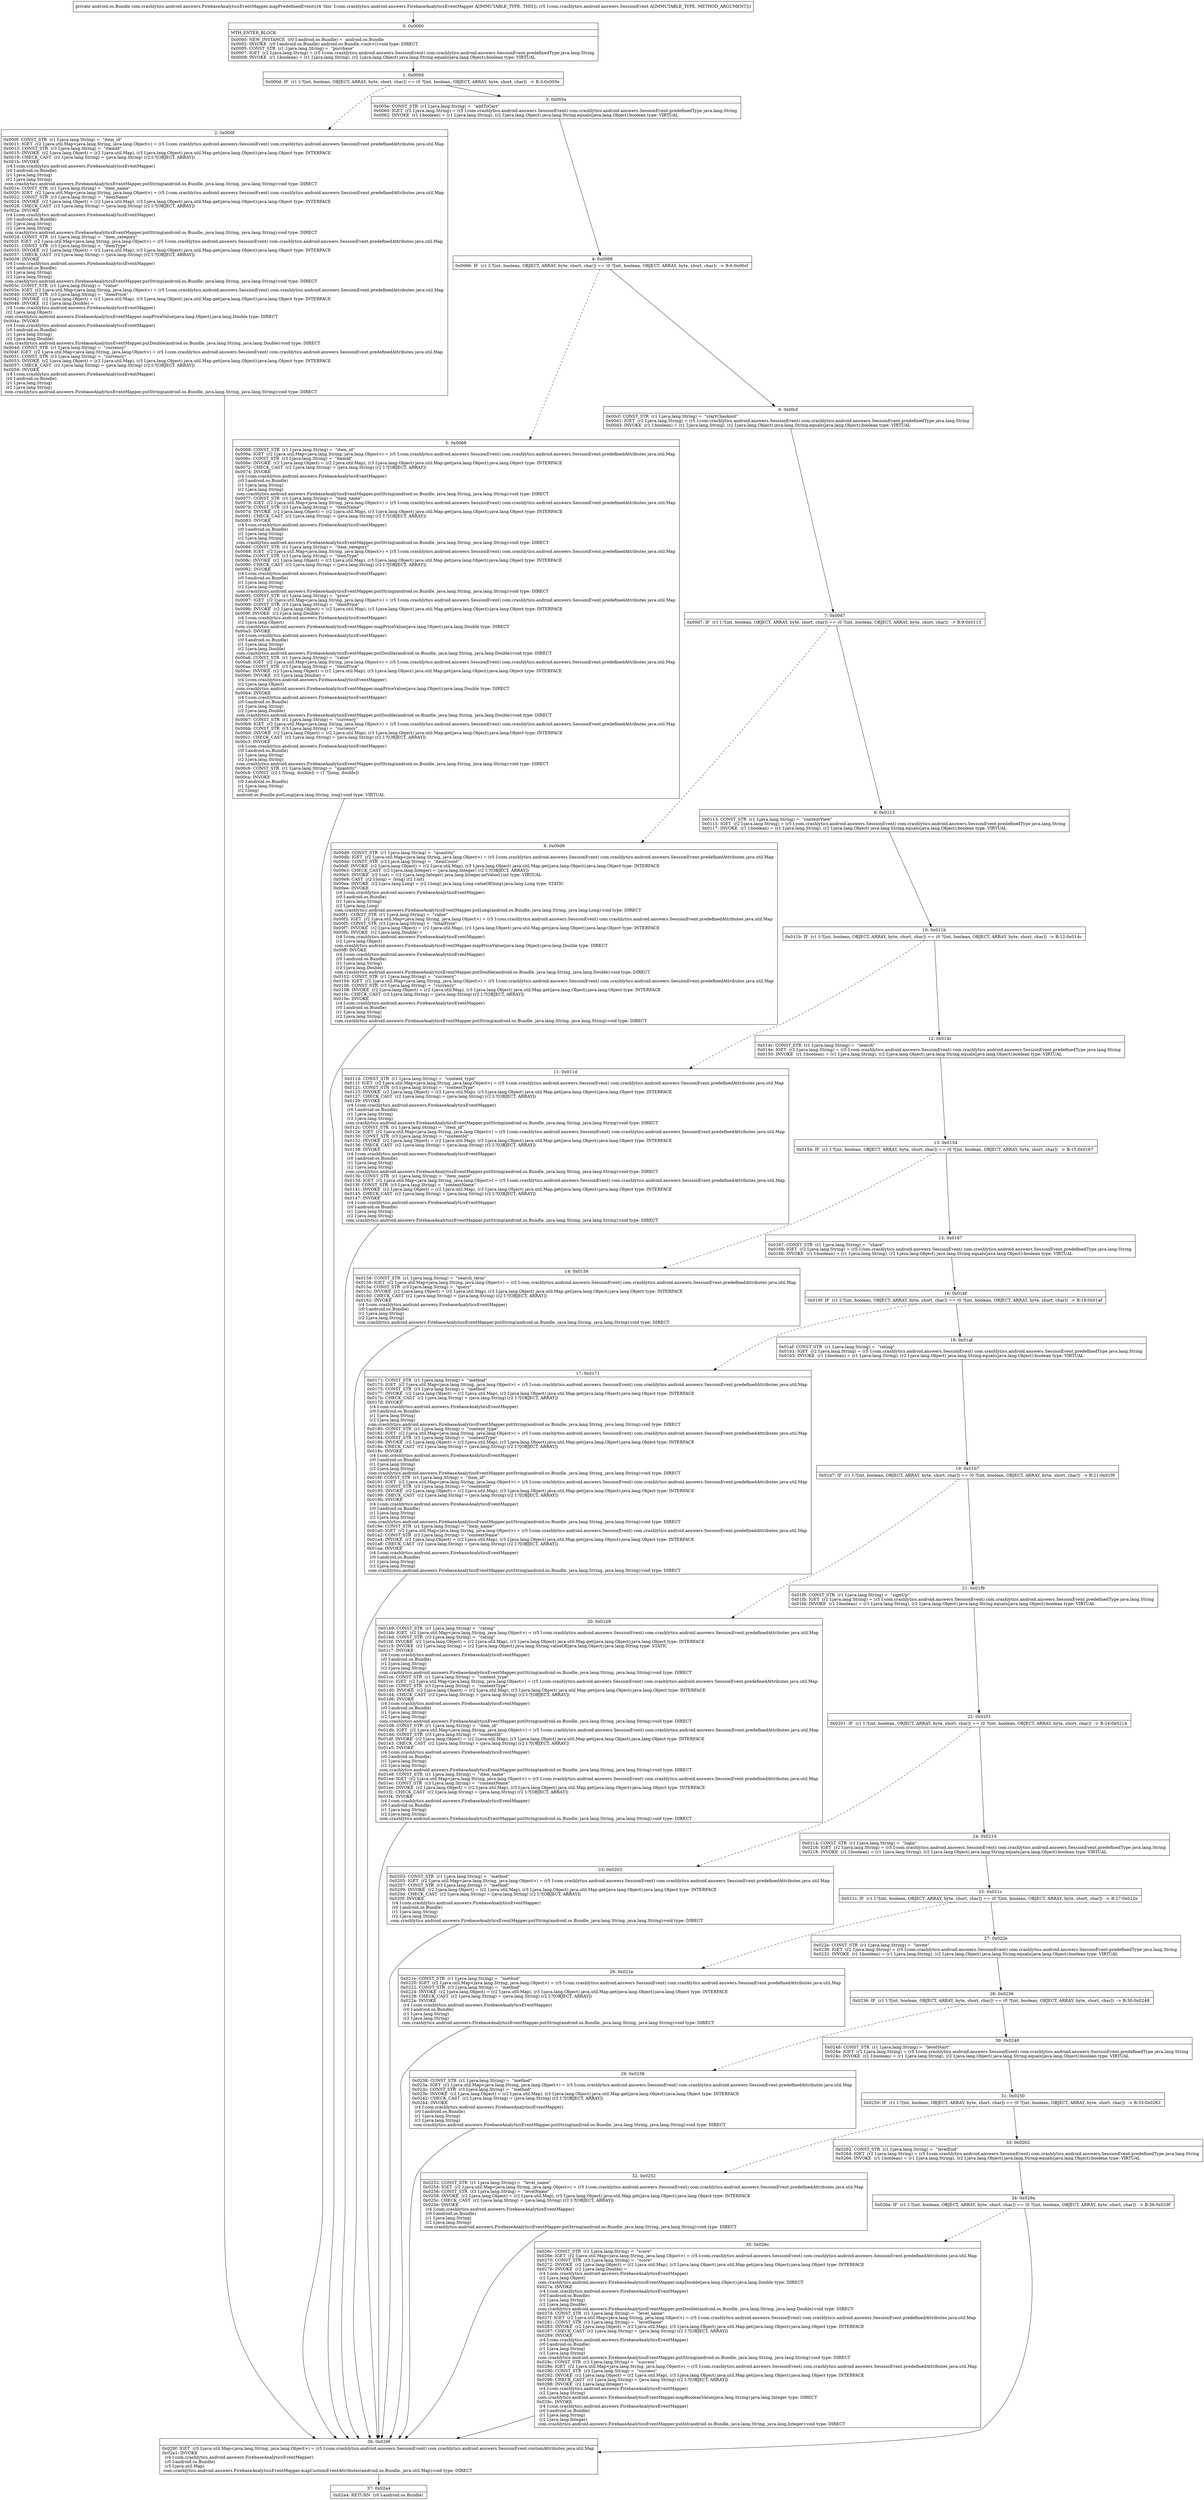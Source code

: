 digraph "CFG forcom.crashlytics.android.answers.FirebaseAnalyticsEventMapper.mapPredefinedEvent(Lcom\/crashlytics\/android\/answers\/SessionEvent;)Landroid\/os\/Bundle;" {
Node_0 [shape=record,label="{0\:\ 0x0000|MTH_ENTER_BLOCK\l|0x0000: NEW_INSTANCE  (r0 I:android.os.Bundle) =  android.os.Bundle \l0x0002: INVOKE  (r0 I:android.os.Bundle) android.os.Bundle.\<init\>():void type: DIRECT \l0x0005: CONST_STR  (r1 I:java.lang.String) =  \"purchase\" \l0x0007: IGET  (r2 I:java.lang.String) = (r5 I:com.crashlytics.android.answers.SessionEvent) com.crashlytics.android.answers.SessionEvent.predefinedType java.lang.String \l0x0009: INVOKE  (r1 I:boolean) = (r1 I:java.lang.String), (r2 I:java.lang.Object) java.lang.String.equals(java.lang.Object):boolean type: VIRTUAL \l}"];
Node_1 [shape=record,label="{1\:\ 0x000d|0x000d: IF  (r1 I:?[int, boolean, OBJECT, ARRAY, byte, short, char]) == (0 ?[int, boolean, OBJECT, ARRAY, byte, short, char])  \-\> B:3:0x005e \l}"];
Node_2 [shape=record,label="{2\:\ 0x000f|0x000f: CONST_STR  (r1 I:java.lang.String) =  \"item_id\" \l0x0011: IGET  (r2 I:java.util.Map\<java.lang.String, java.lang.Object\>) = (r5 I:com.crashlytics.android.answers.SessionEvent) com.crashlytics.android.answers.SessionEvent.predefinedAttributes java.util.Map \l0x0013: CONST_STR  (r3 I:java.lang.String) =  \"itemId\" \l0x0015: INVOKE  (r2 I:java.lang.Object) = (r2 I:java.util.Map), (r3 I:java.lang.Object) java.util.Map.get(java.lang.Object):java.lang.Object type: INTERFACE \l0x0019: CHECK_CAST  (r2 I:java.lang.String) = (java.lang.String) (r2 I:?[OBJECT, ARRAY]) \l0x001b: INVOKE  \l  (r4 I:com.crashlytics.android.answers.FirebaseAnalyticsEventMapper)\l  (r0 I:android.os.Bundle)\l  (r1 I:java.lang.String)\l  (r2 I:java.lang.String)\l com.crashlytics.android.answers.FirebaseAnalyticsEventMapper.putString(android.os.Bundle, java.lang.String, java.lang.String):void type: DIRECT \l0x001e: CONST_STR  (r1 I:java.lang.String) =  \"item_name\" \l0x0020: IGET  (r2 I:java.util.Map\<java.lang.String, java.lang.Object\>) = (r5 I:com.crashlytics.android.answers.SessionEvent) com.crashlytics.android.answers.SessionEvent.predefinedAttributes java.util.Map \l0x0022: CONST_STR  (r3 I:java.lang.String) =  \"itemName\" \l0x0024: INVOKE  (r2 I:java.lang.Object) = (r2 I:java.util.Map), (r3 I:java.lang.Object) java.util.Map.get(java.lang.Object):java.lang.Object type: INTERFACE \l0x0028: CHECK_CAST  (r2 I:java.lang.String) = (java.lang.String) (r2 I:?[OBJECT, ARRAY]) \l0x002a: INVOKE  \l  (r4 I:com.crashlytics.android.answers.FirebaseAnalyticsEventMapper)\l  (r0 I:android.os.Bundle)\l  (r1 I:java.lang.String)\l  (r2 I:java.lang.String)\l com.crashlytics.android.answers.FirebaseAnalyticsEventMapper.putString(android.os.Bundle, java.lang.String, java.lang.String):void type: DIRECT \l0x002d: CONST_STR  (r1 I:java.lang.String) =  \"item_category\" \l0x002f: IGET  (r2 I:java.util.Map\<java.lang.String, java.lang.Object\>) = (r5 I:com.crashlytics.android.answers.SessionEvent) com.crashlytics.android.answers.SessionEvent.predefinedAttributes java.util.Map \l0x0031: CONST_STR  (r3 I:java.lang.String) =  \"itemType\" \l0x0033: INVOKE  (r2 I:java.lang.Object) = (r2 I:java.util.Map), (r3 I:java.lang.Object) java.util.Map.get(java.lang.Object):java.lang.Object type: INTERFACE \l0x0037: CHECK_CAST  (r2 I:java.lang.String) = (java.lang.String) (r2 I:?[OBJECT, ARRAY]) \l0x0039: INVOKE  \l  (r4 I:com.crashlytics.android.answers.FirebaseAnalyticsEventMapper)\l  (r0 I:android.os.Bundle)\l  (r1 I:java.lang.String)\l  (r2 I:java.lang.String)\l com.crashlytics.android.answers.FirebaseAnalyticsEventMapper.putString(android.os.Bundle, java.lang.String, java.lang.String):void type: DIRECT \l0x003c: CONST_STR  (r1 I:java.lang.String) =  \"value\" \l0x003e: IGET  (r2 I:java.util.Map\<java.lang.String, java.lang.Object\>) = (r5 I:com.crashlytics.android.answers.SessionEvent) com.crashlytics.android.answers.SessionEvent.predefinedAttributes java.util.Map \l0x0040: CONST_STR  (r3 I:java.lang.String) =  \"itemPrice\" \l0x0042: INVOKE  (r2 I:java.lang.Object) = (r2 I:java.util.Map), (r3 I:java.lang.Object) java.util.Map.get(java.lang.Object):java.lang.Object type: INTERFACE \l0x0046: INVOKE  (r2 I:java.lang.Double) = \l  (r4 I:com.crashlytics.android.answers.FirebaseAnalyticsEventMapper)\l  (r2 I:java.lang.Object)\l com.crashlytics.android.answers.FirebaseAnalyticsEventMapper.mapPriceValue(java.lang.Object):java.lang.Double type: DIRECT \l0x004a: INVOKE  \l  (r4 I:com.crashlytics.android.answers.FirebaseAnalyticsEventMapper)\l  (r0 I:android.os.Bundle)\l  (r1 I:java.lang.String)\l  (r2 I:java.lang.Double)\l com.crashlytics.android.answers.FirebaseAnalyticsEventMapper.putDouble(android.os.Bundle, java.lang.String, java.lang.Double):void type: DIRECT \l0x004d: CONST_STR  (r1 I:java.lang.String) =  \"currency\" \l0x004f: IGET  (r2 I:java.util.Map\<java.lang.String, java.lang.Object\>) = (r5 I:com.crashlytics.android.answers.SessionEvent) com.crashlytics.android.answers.SessionEvent.predefinedAttributes java.util.Map \l0x0051: CONST_STR  (r3 I:java.lang.String) =  \"currency\" \l0x0053: INVOKE  (r2 I:java.lang.Object) = (r2 I:java.util.Map), (r3 I:java.lang.Object) java.util.Map.get(java.lang.Object):java.lang.Object type: INTERFACE \l0x0057: CHECK_CAST  (r2 I:java.lang.String) = (java.lang.String) (r2 I:?[OBJECT, ARRAY]) \l0x0059: INVOKE  \l  (r4 I:com.crashlytics.android.answers.FirebaseAnalyticsEventMapper)\l  (r0 I:android.os.Bundle)\l  (r1 I:java.lang.String)\l  (r2 I:java.lang.String)\l com.crashlytics.android.answers.FirebaseAnalyticsEventMapper.putString(android.os.Bundle, java.lang.String, java.lang.String):void type: DIRECT \l}"];
Node_3 [shape=record,label="{3\:\ 0x005e|0x005e: CONST_STR  (r1 I:java.lang.String) =  \"addToCart\" \l0x0060: IGET  (r2 I:java.lang.String) = (r5 I:com.crashlytics.android.answers.SessionEvent) com.crashlytics.android.answers.SessionEvent.predefinedType java.lang.String \l0x0062: INVOKE  (r1 I:boolean) = (r1 I:java.lang.String), (r2 I:java.lang.Object) java.lang.String.equals(java.lang.Object):boolean type: VIRTUAL \l}"];
Node_4 [shape=record,label="{4\:\ 0x0066|0x0066: IF  (r1 I:?[int, boolean, OBJECT, ARRAY, byte, short, char]) == (0 ?[int, boolean, OBJECT, ARRAY, byte, short, char])  \-\> B:6:0x00cf \l}"];
Node_5 [shape=record,label="{5\:\ 0x0068|0x0068: CONST_STR  (r1 I:java.lang.String) =  \"item_id\" \l0x006a: IGET  (r2 I:java.util.Map\<java.lang.String, java.lang.Object\>) = (r5 I:com.crashlytics.android.answers.SessionEvent) com.crashlytics.android.answers.SessionEvent.predefinedAttributes java.util.Map \l0x006c: CONST_STR  (r3 I:java.lang.String) =  \"itemId\" \l0x006e: INVOKE  (r2 I:java.lang.Object) = (r2 I:java.util.Map), (r3 I:java.lang.Object) java.util.Map.get(java.lang.Object):java.lang.Object type: INTERFACE \l0x0072: CHECK_CAST  (r2 I:java.lang.String) = (java.lang.String) (r2 I:?[OBJECT, ARRAY]) \l0x0074: INVOKE  \l  (r4 I:com.crashlytics.android.answers.FirebaseAnalyticsEventMapper)\l  (r0 I:android.os.Bundle)\l  (r1 I:java.lang.String)\l  (r2 I:java.lang.String)\l com.crashlytics.android.answers.FirebaseAnalyticsEventMapper.putString(android.os.Bundle, java.lang.String, java.lang.String):void type: DIRECT \l0x0077: CONST_STR  (r1 I:java.lang.String) =  \"item_name\" \l0x0079: IGET  (r2 I:java.util.Map\<java.lang.String, java.lang.Object\>) = (r5 I:com.crashlytics.android.answers.SessionEvent) com.crashlytics.android.answers.SessionEvent.predefinedAttributes java.util.Map \l0x007b: CONST_STR  (r3 I:java.lang.String) =  \"itemName\" \l0x007d: INVOKE  (r2 I:java.lang.Object) = (r2 I:java.util.Map), (r3 I:java.lang.Object) java.util.Map.get(java.lang.Object):java.lang.Object type: INTERFACE \l0x0081: CHECK_CAST  (r2 I:java.lang.String) = (java.lang.String) (r2 I:?[OBJECT, ARRAY]) \l0x0083: INVOKE  \l  (r4 I:com.crashlytics.android.answers.FirebaseAnalyticsEventMapper)\l  (r0 I:android.os.Bundle)\l  (r1 I:java.lang.String)\l  (r2 I:java.lang.String)\l com.crashlytics.android.answers.FirebaseAnalyticsEventMapper.putString(android.os.Bundle, java.lang.String, java.lang.String):void type: DIRECT \l0x0086: CONST_STR  (r1 I:java.lang.String) =  \"item_category\" \l0x0088: IGET  (r2 I:java.util.Map\<java.lang.String, java.lang.Object\>) = (r5 I:com.crashlytics.android.answers.SessionEvent) com.crashlytics.android.answers.SessionEvent.predefinedAttributes java.util.Map \l0x008a: CONST_STR  (r3 I:java.lang.String) =  \"itemType\" \l0x008c: INVOKE  (r2 I:java.lang.Object) = (r2 I:java.util.Map), (r3 I:java.lang.Object) java.util.Map.get(java.lang.Object):java.lang.Object type: INTERFACE \l0x0090: CHECK_CAST  (r2 I:java.lang.String) = (java.lang.String) (r2 I:?[OBJECT, ARRAY]) \l0x0092: INVOKE  \l  (r4 I:com.crashlytics.android.answers.FirebaseAnalyticsEventMapper)\l  (r0 I:android.os.Bundle)\l  (r1 I:java.lang.String)\l  (r2 I:java.lang.String)\l com.crashlytics.android.answers.FirebaseAnalyticsEventMapper.putString(android.os.Bundle, java.lang.String, java.lang.String):void type: DIRECT \l0x0095: CONST_STR  (r1 I:java.lang.String) =  \"price\" \l0x0097: IGET  (r2 I:java.util.Map\<java.lang.String, java.lang.Object\>) = (r5 I:com.crashlytics.android.answers.SessionEvent) com.crashlytics.android.answers.SessionEvent.predefinedAttributes java.util.Map \l0x0099: CONST_STR  (r3 I:java.lang.String) =  \"itemPrice\" \l0x009b: INVOKE  (r2 I:java.lang.Object) = (r2 I:java.util.Map), (r3 I:java.lang.Object) java.util.Map.get(java.lang.Object):java.lang.Object type: INTERFACE \l0x009f: INVOKE  (r2 I:java.lang.Double) = \l  (r4 I:com.crashlytics.android.answers.FirebaseAnalyticsEventMapper)\l  (r2 I:java.lang.Object)\l com.crashlytics.android.answers.FirebaseAnalyticsEventMapper.mapPriceValue(java.lang.Object):java.lang.Double type: DIRECT \l0x00a3: INVOKE  \l  (r4 I:com.crashlytics.android.answers.FirebaseAnalyticsEventMapper)\l  (r0 I:android.os.Bundle)\l  (r1 I:java.lang.String)\l  (r2 I:java.lang.Double)\l com.crashlytics.android.answers.FirebaseAnalyticsEventMapper.putDouble(android.os.Bundle, java.lang.String, java.lang.Double):void type: DIRECT \l0x00a6: CONST_STR  (r1 I:java.lang.String) =  \"value\" \l0x00a8: IGET  (r2 I:java.util.Map\<java.lang.String, java.lang.Object\>) = (r5 I:com.crashlytics.android.answers.SessionEvent) com.crashlytics.android.answers.SessionEvent.predefinedAttributes java.util.Map \l0x00aa: CONST_STR  (r3 I:java.lang.String) =  \"itemPrice\" \l0x00ac: INVOKE  (r2 I:java.lang.Object) = (r2 I:java.util.Map), (r3 I:java.lang.Object) java.util.Map.get(java.lang.Object):java.lang.Object type: INTERFACE \l0x00b0: INVOKE  (r2 I:java.lang.Double) = \l  (r4 I:com.crashlytics.android.answers.FirebaseAnalyticsEventMapper)\l  (r2 I:java.lang.Object)\l com.crashlytics.android.answers.FirebaseAnalyticsEventMapper.mapPriceValue(java.lang.Object):java.lang.Double type: DIRECT \l0x00b4: INVOKE  \l  (r4 I:com.crashlytics.android.answers.FirebaseAnalyticsEventMapper)\l  (r0 I:android.os.Bundle)\l  (r1 I:java.lang.String)\l  (r2 I:java.lang.Double)\l com.crashlytics.android.answers.FirebaseAnalyticsEventMapper.putDouble(android.os.Bundle, java.lang.String, java.lang.Double):void type: DIRECT \l0x00b7: CONST_STR  (r1 I:java.lang.String) =  \"currency\" \l0x00b9: IGET  (r2 I:java.util.Map\<java.lang.String, java.lang.Object\>) = (r5 I:com.crashlytics.android.answers.SessionEvent) com.crashlytics.android.answers.SessionEvent.predefinedAttributes java.util.Map \l0x00bb: CONST_STR  (r3 I:java.lang.String) =  \"currency\" \l0x00bd: INVOKE  (r2 I:java.lang.Object) = (r2 I:java.util.Map), (r3 I:java.lang.Object) java.util.Map.get(java.lang.Object):java.lang.Object type: INTERFACE \l0x00c1: CHECK_CAST  (r2 I:java.lang.String) = (java.lang.String) (r2 I:?[OBJECT, ARRAY]) \l0x00c3: INVOKE  \l  (r4 I:com.crashlytics.android.answers.FirebaseAnalyticsEventMapper)\l  (r0 I:android.os.Bundle)\l  (r1 I:java.lang.String)\l  (r2 I:java.lang.String)\l com.crashlytics.android.answers.FirebaseAnalyticsEventMapper.putString(android.os.Bundle, java.lang.String, java.lang.String):void type: DIRECT \l0x00c6: CONST_STR  (r1 I:java.lang.String) =  \"quantity\" \l0x00c8: CONST  (r2 I:?[long, double]) = (1 ?[long, double]) \l0x00ca: INVOKE  \l  (r0 I:android.os.Bundle)\l  (r1 I:java.lang.String)\l  (r2 I:long)\l android.os.Bundle.putLong(java.lang.String, long):void type: VIRTUAL \l}"];
Node_6 [shape=record,label="{6\:\ 0x00cf|0x00cf: CONST_STR  (r1 I:java.lang.String) =  \"startCheckout\" \l0x00d1: IGET  (r2 I:java.lang.String) = (r5 I:com.crashlytics.android.answers.SessionEvent) com.crashlytics.android.answers.SessionEvent.predefinedType java.lang.String \l0x00d3: INVOKE  (r1 I:boolean) = (r1 I:java.lang.String), (r2 I:java.lang.Object) java.lang.String.equals(java.lang.Object):boolean type: VIRTUAL \l}"];
Node_7 [shape=record,label="{7\:\ 0x00d7|0x00d7: IF  (r1 I:?[int, boolean, OBJECT, ARRAY, byte, short, char]) == (0 ?[int, boolean, OBJECT, ARRAY, byte, short, char])  \-\> B:9:0x0113 \l}"];
Node_8 [shape=record,label="{8\:\ 0x00d9|0x00d9: CONST_STR  (r1 I:java.lang.String) =  \"quantity\" \l0x00db: IGET  (r2 I:java.util.Map\<java.lang.String, java.lang.Object\>) = (r5 I:com.crashlytics.android.answers.SessionEvent) com.crashlytics.android.answers.SessionEvent.predefinedAttributes java.util.Map \l0x00dd: CONST_STR  (r3 I:java.lang.String) =  \"itemCount\" \l0x00df: INVOKE  (r2 I:java.lang.Object) = (r2 I:java.util.Map), (r3 I:java.lang.Object) java.util.Map.get(java.lang.Object):java.lang.Object type: INTERFACE \l0x00e3: CHECK_CAST  (r2 I:java.lang.Integer) = (java.lang.Integer) (r2 I:?[OBJECT, ARRAY]) \l0x00e5: INVOKE  (r2 I:int) = (r2 I:java.lang.Integer) java.lang.Integer.intValue():int type: VIRTUAL \l0x00e9: CAST  (r2 I:long) = (long) (r2 I:int) \l0x00ea: INVOKE  (r2 I:java.lang.Long) = (r2 I:long) java.lang.Long.valueOf(long):java.lang.Long type: STATIC \l0x00ee: INVOKE  \l  (r4 I:com.crashlytics.android.answers.FirebaseAnalyticsEventMapper)\l  (r0 I:android.os.Bundle)\l  (r1 I:java.lang.String)\l  (r2 I:java.lang.Long)\l com.crashlytics.android.answers.FirebaseAnalyticsEventMapper.putLong(android.os.Bundle, java.lang.String, java.lang.Long):void type: DIRECT \l0x00f1: CONST_STR  (r1 I:java.lang.String) =  \"value\" \l0x00f3: IGET  (r2 I:java.util.Map\<java.lang.String, java.lang.Object\>) = (r5 I:com.crashlytics.android.answers.SessionEvent) com.crashlytics.android.answers.SessionEvent.predefinedAttributes java.util.Map \l0x00f5: CONST_STR  (r3 I:java.lang.String) =  \"totalPrice\" \l0x00f7: INVOKE  (r2 I:java.lang.Object) = (r2 I:java.util.Map), (r3 I:java.lang.Object) java.util.Map.get(java.lang.Object):java.lang.Object type: INTERFACE \l0x00fb: INVOKE  (r2 I:java.lang.Double) = \l  (r4 I:com.crashlytics.android.answers.FirebaseAnalyticsEventMapper)\l  (r2 I:java.lang.Object)\l com.crashlytics.android.answers.FirebaseAnalyticsEventMapper.mapPriceValue(java.lang.Object):java.lang.Double type: DIRECT \l0x00ff: INVOKE  \l  (r4 I:com.crashlytics.android.answers.FirebaseAnalyticsEventMapper)\l  (r0 I:android.os.Bundle)\l  (r1 I:java.lang.String)\l  (r2 I:java.lang.Double)\l com.crashlytics.android.answers.FirebaseAnalyticsEventMapper.putDouble(android.os.Bundle, java.lang.String, java.lang.Double):void type: DIRECT \l0x0102: CONST_STR  (r1 I:java.lang.String) =  \"currency\" \l0x0104: IGET  (r2 I:java.util.Map\<java.lang.String, java.lang.Object\>) = (r5 I:com.crashlytics.android.answers.SessionEvent) com.crashlytics.android.answers.SessionEvent.predefinedAttributes java.util.Map \l0x0106: CONST_STR  (r3 I:java.lang.String) =  \"currency\" \l0x0108: INVOKE  (r2 I:java.lang.Object) = (r2 I:java.util.Map), (r3 I:java.lang.Object) java.util.Map.get(java.lang.Object):java.lang.Object type: INTERFACE \l0x010c: CHECK_CAST  (r2 I:java.lang.String) = (java.lang.String) (r2 I:?[OBJECT, ARRAY]) \l0x010e: INVOKE  \l  (r4 I:com.crashlytics.android.answers.FirebaseAnalyticsEventMapper)\l  (r0 I:android.os.Bundle)\l  (r1 I:java.lang.String)\l  (r2 I:java.lang.String)\l com.crashlytics.android.answers.FirebaseAnalyticsEventMapper.putString(android.os.Bundle, java.lang.String, java.lang.String):void type: DIRECT \l}"];
Node_9 [shape=record,label="{9\:\ 0x0113|0x0113: CONST_STR  (r1 I:java.lang.String) =  \"contentView\" \l0x0115: IGET  (r2 I:java.lang.String) = (r5 I:com.crashlytics.android.answers.SessionEvent) com.crashlytics.android.answers.SessionEvent.predefinedType java.lang.String \l0x0117: INVOKE  (r1 I:boolean) = (r1 I:java.lang.String), (r2 I:java.lang.Object) java.lang.String.equals(java.lang.Object):boolean type: VIRTUAL \l}"];
Node_10 [shape=record,label="{10\:\ 0x011b|0x011b: IF  (r1 I:?[int, boolean, OBJECT, ARRAY, byte, short, char]) == (0 ?[int, boolean, OBJECT, ARRAY, byte, short, char])  \-\> B:12:0x014c \l}"];
Node_11 [shape=record,label="{11\:\ 0x011d|0x011d: CONST_STR  (r1 I:java.lang.String) =  \"content_type\" \l0x011f: IGET  (r2 I:java.util.Map\<java.lang.String, java.lang.Object\>) = (r5 I:com.crashlytics.android.answers.SessionEvent) com.crashlytics.android.answers.SessionEvent.predefinedAttributes java.util.Map \l0x0121: CONST_STR  (r3 I:java.lang.String) =  \"contentType\" \l0x0123: INVOKE  (r2 I:java.lang.Object) = (r2 I:java.util.Map), (r3 I:java.lang.Object) java.util.Map.get(java.lang.Object):java.lang.Object type: INTERFACE \l0x0127: CHECK_CAST  (r2 I:java.lang.String) = (java.lang.String) (r2 I:?[OBJECT, ARRAY]) \l0x0129: INVOKE  \l  (r4 I:com.crashlytics.android.answers.FirebaseAnalyticsEventMapper)\l  (r0 I:android.os.Bundle)\l  (r1 I:java.lang.String)\l  (r2 I:java.lang.String)\l com.crashlytics.android.answers.FirebaseAnalyticsEventMapper.putString(android.os.Bundle, java.lang.String, java.lang.String):void type: DIRECT \l0x012c: CONST_STR  (r1 I:java.lang.String) =  \"item_id\" \l0x012e: IGET  (r2 I:java.util.Map\<java.lang.String, java.lang.Object\>) = (r5 I:com.crashlytics.android.answers.SessionEvent) com.crashlytics.android.answers.SessionEvent.predefinedAttributes java.util.Map \l0x0130: CONST_STR  (r3 I:java.lang.String) =  \"contentId\" \l0x0132: INVOKE  (r2 I:java.lang.Object) = (r2 I:java.util.Map), (r3 I:java.lang.Object) java.util.Map.get(java.lang.Object):java.lang.Object type: INTERFACE \l0x0136: CHECK_CAST  (r2 I:java.lang.String) = (java.lang.String) (r2 I:?[OBJECT, ARRAY]) \l0x0138: INVOKE  \l  (r4 I:com.crashlytics.android.answers.FirebaseAnalyticsEventMapper)\l  (r0 I:android.os.Bundle)\l  (r1 I:java.lang.String)\l  (r2 I:java.lang.String)\l com.crashlytics.android.answers.FirebaseAnalyticsEventMapper.putString(android.os.Bundle, java.lang.String, java.lang.String):void type: DIRECT \l0x013b: CONST_STR  (r1 I:java.lang.String) =  \"item_name\" \l0x013d: IGET  (r2 I:java.util.Map\<java.lang.String, java.lang.Object\>) = (r5 I:com.crashlytics.android.answers.SessionEvent) com.crashlytics.android.answers.SessionEvent.predefinedAttributes java.util.Map \l0x013f: CONST_STR  (r3 I:java.lang.String) =  \"contentName\" \l0x0141: INVOKE  (r2 I:java.lang.Object) = (r2 I:java.util.Map), (r3 I:java.lang.Object) java.util.Map.get(java.lang.Object):java.lang.Object type: INTERFACE \l0x0145: CHECK_CAST  (r2 I:java.lang.String) = (java.lang.String) (r2 I:?[OBJECT, ARRAY]) \l0x0147: INVOKE  \l  (r4 I:com.crashlytics.android.answers.FirebaseAnalyticsEventMapper)\l  (r0 I:android.os.Bundle)\l  (r1 I:java.lang.String)\l  (r2 I:java.lang.String)\l com.crashlytics.android.answers.FirebaseAnalyticsEventMapper.putString(android.os.Bundle, java.lang.String, java.lang.String):void type: DIRECT \l}"];
Node_12 [shape=record,label="{12\:\ 0x014c|0x014c: CONST_STR  (r1 I:java.lang.String) =  \"search\" \l0x014e: IGET  (r2 I:java.lang.String) = (r5 I:com.crashlytics.android.answers.SessionEvent) com.crashlytics.android.answers.SessionEvent.predefinedType java.lang.String \l0x0150: INVOKE  (r1 I:boolean) = (r1 I:java.lang.String), (r2 I:java.lang.Object) java.lang.String.equals(java.lang.Object):boolean type: VIRTUAL \l}"];
Node_13 [shape=record,label="{13\:\ 0x0154|0x0154: IF  (r1 I:?[int, boolean, OBJECT, ARRAY, byte, short, char]) == (0 ?[int, boolean, OBJECT, ARRAY, byte, short, char])  \-\> B:15:0x0167 \l}"];
Node_14 [shape=record,label="{14\:\ 0x0156|0x0156: CONST_STR  (r1 I:java.lang.String) =  \"search_term\" \l0x0158: IGET  (r2 I:java.util.Map\<java.lang.String, java.lang.Object\>) = (r5 I:com.crashlytics.android.answers.SessionEvent) com.crashlytics.android.answers.SessionEvent.predefinedAttributes java.util.Map \l0x015a: CONST_STR  (r3 I:java.lang.String) =  \"query\" \l0x015c: INVOKE  (r2 I:java.lang.Object) = (r2 I:java.util.Map), (r3 I:java.lang.Object) java.util.Map.get(java.lang.Object):java.lang.Object type: INTERFACE \l0x0160: CHECK_CAST  (r2 I:java.lang.String) = (java.lang.String) (r2 I:?[OBJECT, ARRAY]) \l0x0162: INVOKE  \l  (r4 I:com.crashlytics.android.answers.FirebaseAnalyticsEventMapper)\l  (r0 I:android.os.Bundle)\l  (r1 I:java.lang.String)\l  (r2 I:java.lang.String)\l com.crashlytics.android.answers.FirebaseAnalyticsEventMapper.putString(android.os.Bundle, java.lang.String, java.lang.String):void type: DIRECT \l}"];
Node_15 [shape=record,label="{15\:\ 0x0167|0x0167: CONST_STR  (r1 I:java.lang.String) =  \"share\" \l0x0169: IGET  (r2 I:java.lang.String) = (r5 I:com.crashlytics.android.answers.SessionEvent) com.crashlytics.android.answers.SessionEvent.predefinedType java.lang.String \l0x016b: INVOKE  (r1 I:boolean) = (r1 I:java.lang.String), (r2 I:java.lang.Object) java.lang.String.equals(java.lang.Object):boolean type: VIRTUAL \l}"];
Node_16 [shape=record,label="{16\:\ 0x016f|0x016f: IF  (r1 I:?[int, boolean, OBJECT, ARRAY, byte, short, char]) == (0 ?[int, boolean, OBJECT, ARRAY, byte, short, char])  \-\> B:18:0x01af \l}"];
Node_17 [shape=record,label="{17\:\ 0x0171|0x0171: CONST_STR  (r1 I:java.lang.String) =  \"method\" \l0x0173: IGET  (r2 I:java.util.Map\<java.lang.String, java.lang.Object\>) = (r5 I:com.crashlytics.android.answers.SessionEvent) com.crashlytics.android.answers.SessionEvent.predefinedAttributes java.util.Map \l0x0175: CONST_STR  (r3 I:java.lang.String) =  \"method\" \l0x0177: INVOKE  (r2 I:java.lang.Object) = (r2 I:java.util.Map), (r3 I:java.lang.Object) java.util.Map.get(java.lang.Object):java.lang.Object type: INTERFACE \l0x017b: CHECK_CAST  (r2 I:java.lang.String) = (java.lang.String) (r2 I:?[OBJECT, ARRAY]) \l0x017d: INVOKE  \l  (r4 I:com.crashlytics.android.answers.FirebaseAnalyticsEventMapper)\l  (r0 I:android.os.Bundle)\l  (r1 I:java.lang.String)\l  (r2 I:java.lang.String)\l com.crashlytics.android.answers.FirebaseAnalyticsEventMapper.putString(android.os.Bundle, java.lang.String, java.lang.String):void type: DIRECT \l0x0180: CONST_STR  (r1 I:java.lang.String) =  \"content_type\" \l0x0182: IGET  (r2 I:java.util.Map\<java.lang.String, java.lang.Object\>) = (r5 I:com.crashlytics.android.answers.SessionEvent) com.crashlytics.android.answers.SessionEvent.predefinedAttributes java.util.Map \l0x0184: CONST_STR  (r3 I:java.lang.String) =  \"contentType\" \l0x0186: INVOKE  (r2 I:java.lang.Object) = (r2 I:java.util.Map), (r3 I:java.lang.Object) java.util.Map.get(java.lang.Object):java.lang.Object type: INTERFACE \l0x018a: CHECK_CAST  (r2 I:java.lang.String) = (java.lang.String) (r2 I:?[OBJECT, ARRAY]) \l0x018c: INVOKE  \l  (r4 I:com.crashlytics.android.answers.FirebaseAnalyticsEventMapper)\l  (r0 I:android.os.Bundle)\l  (r1 I:java.lang.String)\l  (r2 I:java.lang.String)\l com.crashlytics.android.answers.FirebaseAnalyticsEventMapper.putString(android.os.Bundle, java.lang.String, java.lang.String):void type: DIRECT \l0x018f: CONST_STR  (r1 I:java.lang.String) =  \"item_id\" \l0x0191: IGET  (r2 I:java.util.Map\<java.lang.String, java.lang.Object\>) = (r5 I:com.crashlytics.android.answers.SessionEvent) com.crashlytics.android.answers.SessionEvent.predefinedAttributes java.util.Map \l0x0193: CONST_STR  (r3 I:java.lang.String) =  \"contentId\" \l0x0195: INVOKE  (r2 I:java.lang.Object) = (r2 I:java.util.Map), (r3 I:java.lang.Object) java.util.Map.get(java.lang.Object):java.lang.Object type: INTERFACE \l0x0199: CHECK_CAST  (r2 I:java.lang.String) = (java.lang.String) (r2 I:?[OBJECT, ARRAY]) \l0x019b: INVOKE  \l  (r4 I:com.crashlytics.android.answers.FirebaseAnalyticsEventMapper)\l  (r0 I:android.os.Bundle)\l  (r1 I:java.lang.String)\l  (r2 I:java.lang.String)\l com.crashlytics.android.answers.FirebaseAnalyticsEventMapper.putString(android.os.Bundle, java.lang.String, java.lang.String):void type: DIRECT \l0x019e: CONST_STR  (r1 I:java.lang.String) =  \"item_name\" \l0x01a0: IGET  (r2 I:java.util.Map\<java.lang.String, java.lang.Object\>) = (r5 I:com.crashlytics.android.answers.SessionEvent) com.crashlytics.android.answers.SessionEvent.predefinedAttributes java.util.Map \l0x01a2: CONST_STR  (r3 I:java.lang.String) =  \"contentName\" \l0x01a4: INVOKE  (r2 I:java.lang.Object) = (r2 I:java.util.Map), (r3 I:java.lang.Object) java.util.Map.get(java.lang.Object):java.lang.Object type: INTERFACE \l0x01a8: CHECK_CAST  (r2 I:java.lang.String) = (java.lang.String) (r2 I:?[OBJECT, ARRAY]) \l0x01aa: INVOKE  \l  (r4 I:com.crashlytics.android.answers.FirebaseAnalyticsEventMapper)\l  (r0 I:android.os.Bundle)\l  (r1 I:java.lang.String)\l  (r2 I:java.lang.String)\l com.crashlytics.android.answers.FirebaseAnalyticsEventMapper.putString(android.os.Bundle, java.lang.String, java.lang.String):void type: DIRECT \l}"];
Node_18 [shape=record,label="{18\:\ 0x01af|0x01af: CONST_STR  (r1 I:java.lang.String) =  \"rating\" \l0x01b1: IGET  (r2 I:java.lang.String) = (r5 I:com.crashlytics.android.answers.SessionEvent) com.crashlytics.android.answers.SessionEvent.predefinedType java.lang.String \l0x01b3: INVOKE  (r1 I:boolean) = (r1 I:java.lang.String), (r2 I:java.lang.Object) java.lang.String.equals(java.lang.Object):boolean type: VIRTUAL \l}"];
Node_19 [shape=record,label="{19\:\ 0x01b7|0x01b7: IF  (r1 I:?[int, boolean, OBJECT, ARRAY, byte, short, char]) == (0 ?[int, boolean, OBJECT, ARRAY, byte, short, char])  \-\> B:21:0x01f9 \l}"];
Node_20 [shape=record,label="{20\:\ 0x01b9|0x01b9: CONST_STR  (r1 I:java.lang.String) =  \"rating\" \l0x01bb: IGET  (r2 I:java.util.Map\<java.lang.String, java.lang.Object\>) = (r5 I:com.crashlytics.android.answers.SessionEvent) com.crashlytics.android.answers.SessionEvent.predefinedAttributes java.util.Map \l0x01bd: CONST_STR  (r3 I:java.lang.String) =  \"rating\" \l0x01bf: INVOKE  (r2 I:java.lang.Object) = (r2 I:java.util.Map), (r3 I:java.lang.Object) java.util.Map.get(java.lang.Object):java.lang.Object type: INTERFACE \l0x01c3: INVOKE  (r2 I:java.lang.String) = (r2 I:java.lang.Object) java.lang.String.valueOf(java.lang.Object):java.lang.String type: STATIC \l0x01c7: INVOKE  \l  (r4 I:com.crashlytics.android.answers.FirebaseAnalyticsEventMapper)\l  (r0 I:android.os.Bundle)\l  (r1 I:java.lang.String)\l  (r2 I:java.lang.String)\l com.crashlytics.android.answers.FirebaseAnalyticsEventMapper.putString(android.os.Bundle, java.lang.String, java.lang.String):void type: DIRECT \l0x01ca: CONST_STR  (r1 I:java.lang.String) =  \"content_type\" \l0x01cc: IGET  (r2 I:java.util.Map\<java.lang.String, java.lang.Object\>) = (r5 I:com.crashlytics.android.answers.SessionEvent) com.crashlytics.android.answers.SessionEvent.predefinedAttributes java.util.Map \l0x01ce: CONST_STR  (r3 I:java.lang.String) =  \"contentType\" \l0x01d0: INVOKE  (r2 I:java.lang.Object) = (r2 I:java.util.Map), (r3 I:java.lang.Object) java.util.Map.get(java.lang.Object):java.lang.Object type: INTERFACE \l0x01d4: CHECK_CAST  (r2 I:java.lang.String) = (java.lang.String) (r2 I:?[OBJECT, ARRAY]) \l0x01d6: INVOKE  \l  (r4 I:com.crashlytics.android.answers.FirebaseAnalyticsEventMapper)\l  (r0 I:android.os.Bundle)\l  (r1 I:java.lang.String)\l  (r2 I:java.lang.String)\l com.crashlytics.android.answers.FirebaseAnalyticsEventMapper.putString(android.os.Bundle, java.lang.String, java.lang.String):void type: DIRECT \l0x01d9: CONST_STR  (r1 I:java.lang.String) =  \"item_id\" \l0x01db: IGET  (r2 I:java.util.Map\<java.lang.String, java.lang.Object\>) = (r5 I:com.crashlytics.android.answers.SessionEvent) com.crashlytics.android.answers.SessionEvent.predefinedAttributes java.util.Map \l0x01dd: CONST_STR  (r3 I:java.lang.String) =  \"contentId\" \l0x01df: INVOKE  (r2 I:java.lang.Object) = (r2 I:java.util.Map), (r3 I:java.lang.Object) java.util.Map.get(java.lang.Object):java.lang.Object type: INTERFACE \l0x01e3: CHECK_CAST  (r2 I:java.lang.String) = (java.lang.String) (r2 I:?[OBJECT, ARRAY]) \l0x01e5: INVOKE  \l  (r4 I:com.crashlytics.android.answers.FirebaseAnalyticsEventMapper)\l  (r0 I:android.os.Bundle)\l  (r1 I:java.lang.String)\l  (r2 I:java.lang.String)\l com.crashlytics.android.answers.FirebaseAnalyticsEventMapper.putString(android.os.Bundle, java.lang.String, java.lang.String):void type: DIRECT \l0x01e8: CONST_STR  (r1 I:java.lang.String) =  \"item_name\" \l0x01ea: IGET  (r2 I:java.util.Map\<java.lang.String, java.lang.Object\>) = (r5 I:com.crashlytics.android.answers.SessionEvent) com.crashlytics.android.answers.SessionEvent.predefinedAttributes java.util.Map \l0x01ec: CONST_STR  (r3 I:java.lang.String) =  \"contentName\" \l0x01ee: INVOKE  (r2 I:java.lang.Object) = (r2 I:java.util.Map), (r3 I:java.lang.Object) java.util.Map.get(java.lang.Object):java.lang.Object type: INTERFACE \l0x01f2: CHECK_CAST  (r2 I:java.lang.String) = (java.lang.String) (r2 I:?[OBJECT, ARRAY]) \l0x01f4: INVOKE  \l  (r4 I:com.crashlytics.android.answers.FirebaseAnalyticsEventMapper)\l  (r0 I:android.os.Bundle)\l  (r1 I:java.lang.String)\l  (r2 I:java.lang.String)\l com.crashlytics.android.answers.FirebaseAnalyticsEventMapper.putString(android.os.Bundle, java.lang.String, java.lang.String):void type: DIRECT \l}"];
Node_21 [shape=record,label="{21\:\ 0x01f9|0x01f9: CONST_STR  (r1 I:java.lang.String) =  \"signUp\" \l0x01fb: IGET  (r2 I:java.lang.String) = (r5 I:com.crashlytics.android.answers.SessionEvent) com.crashlytics.android.answers.SessionEvent.predefinedType java.lang.String \l0x01fd: INVOKE  (r1 I:boolean) = (r1 I:java.lang.String), (r2 I:java.lang.Object) java.lang.String.equals(java.lang.Object):boolean type: VIRTUAL \l}"];
Node_22 [shape=record,label="{22\:\ 0x0201|0x0201: IF  (r1 I:?[int, boolean, OBJECT, ARRAY, byte, short, char]) == (0 ?[int, boolean, OBJECT, ARRAY, byte, short, char])  \-\> B:24:0x0214 \l}"];
Node_23 [shape=record,label="{23\:\ 0x0203|0x0203: CONST_STR  (r1 I:java.lang.String) =  \"method\" \l0x0205: IGET  (r2 I:java.util.Map\<java.lang.String, java.lang.Object\>) = (r5 I:com.crashlytics.android.answers.SessionEvent) com.crashlytics.android.answers.SessionEvent.predefinedAttributes java.util.Map \l0x0207: CONST_STR  (r3 I:java.lang.String) =  \"method\" \l0x0209: INVOKE  (r2 I:java.lang.Object) = (r2 I:java.util.Map), (r3 I:java.lang.Object) java.util.Map.get(java.lang.Object):java.lang.Object type: INTERFACE \l0x020d: CHECK_CAST  (r2 I:java.lang.String) = (java.lang.String) (r2 I:?[OBJECT, ARRAY]) \l0x020f: INVOKE  \l  (r4 I:com.crashlytics.android.answers.FirebaseAnalyticsEventMapper)\l  (r0 I:android.os.Bundle)\l  (r1 I:java.lang.String)\l  (r2 I:java.lang.String)\l com.crashlytics.android.answers.FirebaseAnalyticsEventMapper.putString(android.os.Bundle, java.lang.String, java.lang.String):void type: DIRECT \l}"];
Node_24 [shape=record,label="{24\:\ 0x0214|0x0214: CONST_STR  (r1 I:java.lang.String) =  \"login\" \l0x0216: IGET  (r2 I:java.lang.String) = (r5 I:com.crashlytics.android.answers.SessionEvent) com.crashlytics.android.answers.SessionEvent.predefinedType java.lang.String \l0x0218: INVOKE  (r1 I:boolean) = (r1 I:java.lang.String), (r2 I:java.lang.Object) java.lang.String.equals(java.lang.Object):boolean type: VIRTUAL \l}"];
Node_25 [shape=record,label="{25\:\ 0x021c|0x021c: IF  (r1 I:?[int, boolean, OBJECT, ARRAY, byte, short, char]) == (0 ?[int, boolean, OBJECT, ARRAY, byte, short, char])  \-\> B:27:0x022e \l}"];
Node_26 [shape=record,label="{26\:\ 0x021e|0x021e: CONST_STR  (r1 I:java.lang.String) =  \"method\" \l0x0220: IGET  (r2 I:java.util.Map\<java.lang.String, java.lang.Object\>) = (r5 I:com.crashlytics.android.answers.SessionEvent) com.crashlytics.android.answers.SessionEvent.predefinedAttributes java.util.Map \l0x0222: CONST_STR  (r3 I:java.lang.String) =  \"method\" \l0x0224: INVOKE  (r2 I:java.lang.Object) = (r2 I:java.util.Map), (r3 I:java.lang.Object) java.util.Map.get(java.lang.Object):java.lang.Object type: INTERFACE \l0x0228: CHECK_CAST  (r2 I:java.lang.String) = (java.lang.String) (r2 I:?[OBJECT, ARRAY]) \l0x022a: INVOKE  \l  (r4 I:com.crashlytics.android.answers.FirebaseAnalyticsEventMapper)\l  (r0 I:android.os.Bundle)\l  (r1 I:java.lang.String)\l  (r2 I:java.lang.String)\l com.crashlytics.android.answers.FirebaseAnalyticsEventMapper.putString(android.os.Bundle, java.lang.String, java.lang.String):void type: DIRECT \l}"];
Node_27 [shape=record,label="{27\:\ 0x022e|0x022e: CONST_STR  (r1 I:java.lang.String) =  \"invite\" \l0x0230: IGET  (r2 I:java.lang.String) = (r5 I:com.crashlytics.android.answers.SessionEvent) com.crashlytics.android.answers.SessionEvent.predefinedType java.lang.String \l0x0232: INVOKE  (r1 I:boolean) = (r1 I:java.lang.String), (r2 I:java.lang.Object) java.lang.String.equals(java.lang.Object):boolean type: VIRTUAL \l}"];
Node_28 [shape=record,label="{28\:\ 0x0236|0x0236: IF  (r1 I:?[int, boolean, OBJECT, ARRAY, byte, short, char]) == (0 ?[int, boolean, OBJECT, ARRAY, byte, short, char])  \-\> B:30:0x0248 \l}"];
Node_29 [shape=record,label="{29\:\ 0x0238|0x0238: CONST_STR  (r1 I:java.lang.String) =  \"method\" \l0x023a: IGET  (r2 I:java.util.Map\<java.lang.String, java.lang.Object\>) = (r5 I:com.crashlytics.android.answers.SessionEvent) com.crashlytics.android.answers.SessionEvent.predefinedAttributes java.util.Map \l0x023c: CONST_STR  (r3 I:java.lang.String) =  \"method\" \l0x023e: INVOKE  (r2 I:java.lang.Object) = (r2 I:java.util.Map), (r3 I:java.lang.Object) java.util.Map.get(java.lang.Object):java.lang.Object type: INTERFACE \l0x0242: CHECK_CAST  (r2 I:java.lang.String) = (java.lang.String) (r2 I:?[OBJECT, ARRAY]) \l0x0244: INVOKE  \l  (r4 I:com.crashlytics.android.answers.FirebaseAnalyticsEventMapper)\l  (r0 I:android.os.Bundle)\l  (r1 I:java.lang.String)\l  (r2 I:java.lang.String)\l com.crashlytics.android.answers.FirebaseAnalyticsEventMapper.putString(android.os.Bundle, java.lang.String, java.lang.String):void type: DIRECT \l}"];
Node_30 [shape=record,label="{30\:\ 0x0248|0x0248: CONST_STR  (r1 I:java.lang.String) =  \"levelStart\" \l0x024a: IGET  (r2 I:java.lang.String) = (r5 I:com.crashlytics.android.answers.SessionEvent) com.crashlytics.android.answers.SessionEvent.predefinedType java.lang.String \l0x024c: INVOKE  (r1 I:boolean) = (r1 I:java.lang.String), (r2 I:java.lang.Object) java.lang.String.equals(java.lang.Object):boolean type: VIRTUAL \l}"];
Node_31 [shape=record,label="{31\:\ 0x0250|0x0250: IF  (r1 I:?[int, boolean, OBJECT, ARRAY, byte, short, char]) == (0 ?[int, boolean, OBJECT, ARRAY, byte, short, char])  \-\> B:33:0x0262 \l}"];
Node_32 [shape=record,label="{32\:\ 0x0252|0x0252: CONST_STR  (r1 I:java.lang.String) =  \"level_name\" \l0x0254: IGET  (r2 I:java.util.Map\<java.lang.String, java.lang.Object\>) = (r5 I:com.crashlytics.android.answers.SessionEvent) com.crashlytics.android.answers.SessionEvent.predefinedAttributes java.util.Map \l0x0256: CONST_STR  (r3 I:java.lang.String) =  \"levelName\" \l0x0258: INVOKE  (r2 I:java.lang.Object) = (r2 I:java.util.Map), (r3 I:java.lang.Object) java.util.Map.get(java.lang.Object):java.lang.Object type: INTERFACE \l0x025c: CHECK_CAST  (r2 I:java.lang.String) = (java.lang.String) (r2 I:?[OBJECT, ARRAY]) \l0x025e: INVOKE  \l  (r4 I:com.crashlytics.android.answers.FirebaseAnalyticsEventMapper)\l  (r0 I:android.os.Bundle)\l  (r1 I:java.lang.String)\l  (r2 I:java.lang.String)\l com.crashlytics.android.answers.FirebaseAnalyticsEventMapper.putString(android.os.Bundle, java.lang.String, java.lang.String):void type: DIRECT \l}"];
Node_33 [shape=record,label="{33\:\ 0x0262|0x0262: CONST_STR  (r1 I:java.lang.String) =  \"levelEnd\" \l0x0264: IGET  (r2 I:java.lang.String) = (r5 I:com.crashlytics.android.answers.SessionEvent) com.crashlytics.android.answers.SessionEvent.predefinedType java.lang.String \l0x0266: INVOKE  (r1 I:boolean) = (r1 I:java.lang.String), (r2 I:java.lang.Object) java.lang.String.equals(java.lang.Object):boolean type: VIRTUAL \l}"];
Node_34 [shape=record,label="{34\:\ 0x026a|0x026a: IF  (r1 I:?[int, boolean, OBJECT, ARRAY, byte, short, char]) == (0 ?[int, boolean, OBJECT, ARRAY, byte, short, char])  \-\> B:36:0x029f \l}"];
Node_35 [shape=record,label="{35\:\ 0x026c|0x026c: CONST_STR  (r1 I:java.lang.String) =  \"score\" \l0x026e: IGET  (r2 I:java.util.Map\<java.lang.String, java.lang.Object\>) = (r5 I:com.crashlytics.android.answers.SessionEvent) com.crashlytics.android.answers.SessionEvent.predefinedAttributes java.util.Map \l0x0270: CONST_STR  (r3 I:java.lang.String) =  \"score\" \l0x0272: INVOKE  (r2 I:java.lang.Object) = (r2 I:java.util.Map), (r3 I:java.lang.Object) java.util.Map.get(java.lang.Object):java.lang.Object type: INTERFACE \l0x0276: INVOKE  (r2 I:java.lang.Double) = \l  (r4 I:com.crashlytics.android.answers.FirebaseAnalyticsEventMapper)\l  (r2 I:java.lang.Object)\l com.crashlytics.android.answers.FirebaseAnalyticsEventMapper.mapDouble(java.lang.Object):java.lang.Double type: DIRECT \l0x027a: INVOKE  \l  (r4 I:com.crashlytics.android.answers.FirebaseAnalyticsEventMapper)\l  (r0 I:android.os.Bundle)\l  (r1 I:java.lang.String)\l  (r2 I:java.lang.Double)\l com.crashlytics.android.answers.FirebaseAnalyticsEventMapper.putDouble(android.os.Bundle, java.lang.String, java.lang.Double):void type: DIRECT \l0x027d: CONST_STR  (r1 I:java.lang.String) =  \"level_name\" \l0x027f: IGET  (r2 I:java.util.Map\<java.lang.String, java.lang.Object\>) = (r5 I:com.crashlytics.android.answers.SessionEvent) com.crashlytics.android.answers.SessionEvent.predefinedAttributes java.util.Map \l0x0281: CONST_STR  (r3 I:java.lang.String) =  \"levelName\" \l0x0283: INVOKE  (r2 I:java.lang.Object) = (r2 I:java.util.Map), (r3 I:java.lang.Object) java.util.Map.get(java.lang.Object):java.lang.Object type: INTERFACE \l0x0287: CHECK_CAST  (r2 I:java.lang.String) = (java.lang.String) (r2 I:?[OBJECT, ARRAY]) \l0x0289: INVOKE  \l  (r4 I:com.crashlytics.android.answers.FirebaseAnalyticsEventMapper)\l  (r0 I:android.os.Bundle)\l  (r1 I:java.lang.String)\l  (r2 I:java.lang.String)\l com.crashlytics.android.answers.FirebaseAnalyticsEventMapper.putString(android.os.Bundle, java.lang.String, java.lang.String):void type: DIRECT \l0x028c: CONST_STR  (r1 I:java.lang.String) =  \"success\" \l0x028e: IGET  (r2 I:java.util.Map\<java.lang.String, java.lang.Object\>) = (r5 I:com.crashlytics.android.answers.SessionEvent) com.crashlytics.android.answers.SessionEvent.predefinedAttributes java.util.Map \l0x0290: CONST_STR  (r3 I:java.lang.String) =  \"success\" \l0x0292: INVOKE  (r2 I:java.lang.Object) = (r2 I:java.util.Map), (r3 I:java.lang.Object) java.util.Map.get(java.lang.Object):java.lang.Object type: INTERFACE \l0x0296: CHECK_CAST  (r2 I:java.lang.String) = (java.lang.String) (r2 I:?[OBJECT, ARRAY]) \l0x0298: INVOKE  (r2 I:java.lang.Integer) = \l  (r4 I:com.crashlytics.android.answers.FirebaseAnalyticsEventMapper)\l  (r2 I:java.lang.String)\l com.crashlytics.android.answers.FirebaseAnalyticsEventMapper.mapBooleanValue(java.lang.String):java.lang.Integer type: DIRECT \l0x029c: INVOKE  \l  (r4 I:com.crashlytics.android.answers.FirebaseAnalyticsEventMapper)\l  (r0 I:android.os.Bundle)\l  (r1 I:java.lang.String)\l  (r2 I:java.lang.Integer)\l com.crashlytics.android.answers.FirebaseAnalyticsEventMapper.putInt(android.os.Bundle, java.lang.String, java.lang.Integer):void type: DIRECT \l}"];
Node_36 [shape=record,label="{36\:\ 0x029f|0x029f: IGET  (r5 I:java.util.Map\<java.lang.String, java.lang.Object\>) = (r5 I:com.crashlytics.android.answers.SessionEvent) com.crashlytics.android.answers.SessionEvent.customAttributes java.util.Map \l0x02a1: INVOKE  \l  (r4 I:com.crashlytics.android.answers.FirebaseAnalyticsEventMapper)\l  (r0 I:android.os.Bundle)\l  (r5 I:java.util.Map)\l com.crashlytics.android.answers.FirebaseAnalyticsEventMapper.mapCustomEventAttributes(android.os.Bundle, java.util.Map):void type: DIRECT \l}"];
Node_37 [shape=record,label="{37\:\ 0x02a4|0x02a4: RETURN  (r0 I:android.os.Bundle) \l}"];
MethodNode[shape=record,label="{private android.os.Bundle com.crashlytics.android.answers.FirebaseAnalyticsEventMapper.mapPredefinedEvent((r4 'this' I:com.crashlytics.android.answers.FirebaseAnalyticsEventMapper A[IMMUTABLE_TYPE, THIS]), (r5 I:com.crashlytics.android.answers.SessionEvent A[IMMUTABLE_TYPE, METHOD_ARGUMENT])) }"];
MethodNode -> Node_0;
Node_0 -> Node_1;
Node_1 -> Node_2[style=dashed];
Node_1 -> Node_3;
Node_2 -> Node_36;
Node_3 -> Node_4;
Node_4 -> Node_5[style=dashed];
Node_4 -> Node_6;
Node_5 -> Node_36;
Node_6 -> Node_7;
Node_7 -> Node_8[style=dashed];
Node_7 -> Node_9;
Node_8 -> Node_36;
Node_9 -> Node_10;
Node_10 -> Node_11[style=dashed];
Node_10 -> Node_12;
Node_11 -> Node_36;
Node_12 -> Node_13;
Node_13 -> Node_14[style=dashed];
Node_13 -> Node_15;
Node_14 -> Node_36;
Node_15 -> Node_16;
Node_16 -> Node_17[style=dashed];
Node_16 -> Node_18;
Node_17 -> Node_36;
Node_18 -> Node_19;
Node_19 -> Node_20[style=dashed];
Node_19 -> Node_21;
Node_20 -> Node_36;
Node_21 -> Node_22;
Node_22 -> Node_23[style=dashed];
Node_22 -> Node_24;
Node_23 -> Node_36;
Node_24 -> Node_25;
Node_25 -> Node_26[style=dashed];
Node_25 -> Node_27;
Node_26 -> Node_36;
Node_27 -> Node_28;
Node_28 -> Node_29[style=dashed];
Node_28 -> Node_30;
Node_29 -> Node_36;
Node_30 -> Node_31;
Node_31 -> Node_32[style=dashed];
Node_31 -> Node_33;
Node_32 -> Node_36;
Node_33 -> Node_34;
Node_34 -> Node_35[style=dashed];
Node_34 -> Node_36;
Node_35 -> Node_36;
Node_36 -> Node_37;
}

